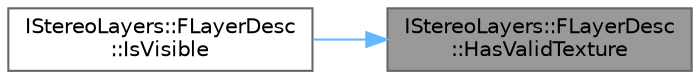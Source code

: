 digraph "IStereoLayers::FLayerDesc::HasValidTexture"
{
 // INTERACTIVE_SVG=YES
 // LATEX_PDF_SIZE
  bgcolor="transparent";
  edge [fontname=Helvetica,fontsize=10,labelfontname=Helvetica,labelfontsize=10];
  node [fontname=Helvetica,fontsize=10,shape=box,height=0.2,width=0.4];
  rankdir="RL";
  Node1 [id="Node000001",label="IStereoLayers::FLayerDesc\l::HasValidTexture",height=0.2,width=0.4,color="gray40", fillcolor="grey60", style="filled", fontcolor="black",tooltip=" "];
  Node1 -> Node2 [id="edge1_Node000001_Node000002",dir="back",color="steelblue1",style="solid",tooltip=" "];
  Node2 [id="Node000002",label="IStereoLayers::FLayerDesc\l::IsVisible",height=0.2,width=0.4,color="grey40", fillcolor="white", style="filled",URL="$d1/d83/structIStereoLayers_1_1FLayerDesc.html#ac5715c0b67e70b11d68c3b6fbcc89ac1",tooltip=" "];
}
